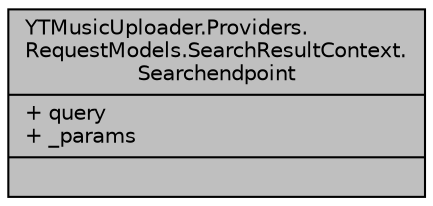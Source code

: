 digraph "YTMusicUploader.Providers.RequestModels.SearchResultContext.Searchendpoint"
{
 // LATEX_PDF_SIZE
  edge [fontname="Helvetica",fontsize="10",labelfontname="Helvetica",labelfontsize="10"];
  node [fontname="Helvetica",fontsize="10",shape=record];
  Node1 [label="{YTMusicUploader.Providers.\lRequestModels.SearchResultContext.\lSearchendpoint\n|+ query\l+ _params\l|}",height=0.2,width=0.4,color="black", fillcolor="grey75", style="filled", fontcolor="black",tooltip=" "];
}
